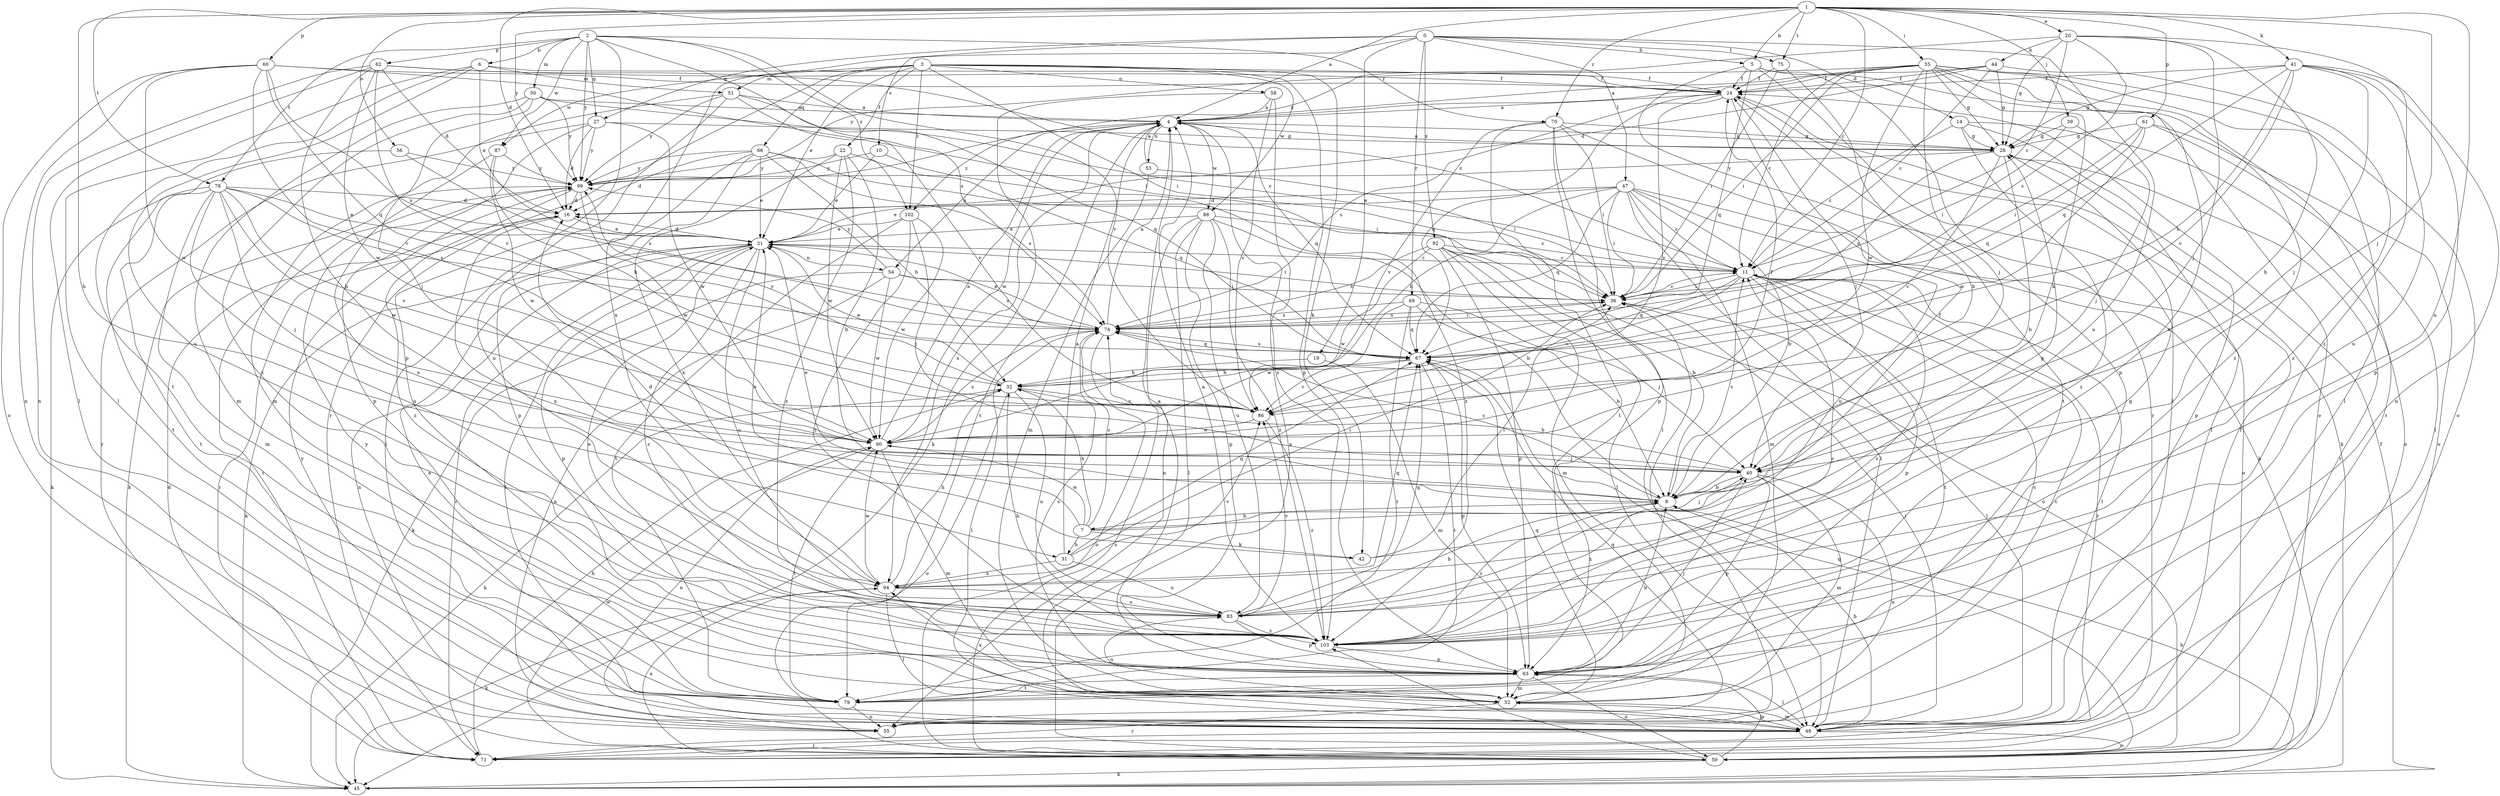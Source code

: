 strict digraph  {
0;
1;
2;
3;
4;
5;
6;
7;
8;
10;
11;
14;
16;
19;
20;
21;
22;
24;
27;
28;
31;
32;
35;
36;
39;
40;
41;
42;
44;
45;
47;
48;
50;
51;
52;
53;
54;
55;
56;
58;
59;
60;
61;
62;
63;
66;
67;
69;
70;
71;
74;
75;
78;
79;
83;
86;
87;
88;
90;
92;
94;
99;
102;
103;
0 -> 5  [label=b];
0 -> 10  [label=c];
0 -> 14  [label=d];
0 -> 19  [label=e];
0 -> 27  [label=g];
0 -> 47  [label=l];
0 -> 69  [label=r];
0 -> 75  [label=t];
0 -> 83  [label=u];
0 -> 92  [label=x];
0 -> 94  [label=x];
1 -> 4  [label=a];
1 -> 5  [label=b];
1 -> 11  [label=c];
1 -> 16  [label=d];
1 -> 20  [label=e];
1 -> 31  [label=h];
1 -> 35  [label=i];
1 -> 39  [label=j];
1 -> 40  [label=j];
1 -> 41  [label=k];
1 -> 56  [label=o];
1 -> 60  [label=p];
1 -> 61  [label=p];
1 -> 70  [label=r];
1 -> 75  [label=t];
1 -> 78  [label=t];
1 -> 83  [label=u];
1 -> 99  [label=y];
2 -> 6  [label=b];
2 -> 27  [label=g];
2 -> 50  [label=m];
2 -> 62  [label=p];
2 -> 63  [label=p];
2 -> 70  [label=r];
2 -> 74  [label=s];
2 -> 78  [label=t];
2 -> 86  [label=v];
2 -> 87  [label=w];
2 -> 99  [label=y];
2 -> 102  [label=z];
3 -> 21  [label=e];
3 -> 22  [label=f];
3 -> 24  [label=f];
3 -> 36  [label=i];
3 -> 42  [label=k];
3 -> 51  [label=m];
3 -> 58  [label=o];
3 -> 63  [label=p];
3 -> 66  [label=q];
3 -> 71  [label=r];
3 -> 87  [label=w];
3 -> 88  [label=w];
3 -> 102  [label=z];
4 -> 28  [label=g];
4 -> 53  [label=n];
4 -> 54  [label=n];
4 -> 67  [label=q];
4 -> 79  [label=t];
4 -> 88  [label=w];
4 -> 90  [label=w];
4 -> 94  [label=x];
4 -> 102  [label=z];
5 -> 24  [label=f];
5 -> 48  [label=l];
5 -> 59  [label=o];
5 -> 63  [label=p];
5 -> 67  [label=q];
5 -> 71  [label=r];
6 -> 21  [label=e];
6 -> 24  [label=f];
6 -> 48  [label=l];
6 -> 51  [label=m];
6 -> 79  [label=t];
6 -> 83  [label=u];
7 -> 21  [label=e];
7 -> 24  [label=f];
7 -> 31  [label=h];
7 -> 32  [label=h];
7 -> 40  [label=j];
7 -> 42  [label=k];
7 -> 74  [label=s];
7 -> 90  [label=w];
8 -> 7  [label=b];
8 -> 11  [label=c];
8 -> 21  [label=e];
8 -> 74  [label=s];
8 -> 103  [label=z];
10 -> 21  [label=e];
10 -> 99  [label=y];
10 -> 103  [label=z];
11 -> 36  [label=i];
11 -> 48  [label=l];
11 -> 63  [label=p];
11 -> 67  [label=q];
11 -> 71  [label=r];
11 -> 79  [label=t];
11 -> 86  [label=v];
11 -> 103  [label=z];
14 -> 11  [label=c];
14 -> 28  [label=g];
14 -> 48  [label=l];
14 -> 59  [label=o];
14 -> 103  [label=z];
16 -> 21  [label=e];
16 -> 71  [label=r];
16 -> 94  [label=x];
19 -> 32  [label=h];
19 -> 52  [label=m];
20 -> 8  [label=b];
20 -> 11  [label=c];
20 -> 28  [label=g];
20 -> 40  [label=j];
20 -> 44  [label=k];
20 -> 74  [label=s];
20 -> 99  [label=y];
20 -> 103  [label=z];
21 -> 11  [label=c];
21 -> 16  [label=d];
21 -> 36  [label=i];
21 -> 45  [label=k];
21 -> 48  [label=l];
21 -> 54  [label=n];
21 -> 55  [label=n];
21 -> 63  [label=p];
21 -> 71  [label=r];
21 -> 83  [label=u];
21 -> 103  [label=z];
22 -> 8  [label=b];
22 -> 67  [label=q];
22 -> 90  [label=w];
22 -> 94  [label=x];
22 -> 99  [label=y];
22 -> 103  [label=z];
24 -> 4  [label=a];
24 -> 40  [label=j];
24 -> 45  [label=k];
24 -> 67  [label=q];
24 -> 74  [label=s];
24 -> 79  [label=t];
24 -> 86  [label=v];
27 -> 16  [label=d];
27 -> 28  [label=g];
27 -> 63  [label=p];
27 -> 71  [label=r];
27 -> 90  [label=w];
27 -> 99  [label=y];
28 -> 4  [label=a];
28 -> 8  [label=b];
28 -> 63  [label=p];
28 -> 71  [label=r];
28 -> 74  [label=s];
28 -> 86  [label=v];
28 -> 99  [label=y];
31 -> 4  [label=a];
31 -> 36  [label=i];
31 -> 67  [label=q];
31 -> 83  [label=u];
31 -> 94  [label=x];
32 -> 21  [label=e];
32 -> 45  [label=k];
32 -> 59  [label=o];
32 -> 83  [label=u];
32 -> 86  [label=v];
32 -> 99  [label=y];
35 -> 4  [label=a];
35 -> 8  [label=b];
35 -> 11  [label=c];
35 -> 24  [label=f];
35 -> 28  [label=g];
35 -> 36  [label=i];
35 -> 40  [label=j];
35 -> 48  [label=l];
35 -> 59  [label=o];
35 -> 71  [label=r];
35 -> 90  [label=w];
35 -> 94  [label=x];
35 -> 99  [label=y];
35 -> 103  [label=z];
36 -> 11  [label=c];
36 -> 48  [label=l];
36 -> 74  [label=s];
39 -> 28  [label=g];
39 -> 36  [label=i];
39 -> 40  [label=j];
40 -> 8  [label=b];
40 -> 32  [label=h];
40 -> 52  [label=m];
40 -> 55  [label=n];
40 -> 63  [label=p];
40 -> 103  [label=z];
41 -> 24  [label=f];
41 -> 28  [label=g];
41 -> 32  [label=h];
41 -> 40  [label=j];
41 -> 55  [label=n];
41 -> 63  [label=p];
41 -> 67  [label=q];
41 -> 83  [label=u];
41 -> 86  [label=v];
42 -> 16  [label=d];
42 -> 28  [label=g];
42 -> 36  [label=i];
44 -> 4  [label=a];
44 -> 11  [label=c];
44 -> 16  [label=d];
44 -> 24  [label=f];
44 -> 28  [label=g];
44 -> 103  [label=z];
45 -> 8  [label=b];
45 -> 24  [label=f];
47 -> 8  [label=b];
47 -> 11  [label=c];
47 -> 16  [label=d];
47 -> 21  [label=e];
47 -> 32  [label=h];
47 -> 36  [label=i];
47 -> 48  [label=l];
47 -> 52  [label=m];
47 -> 59  [label=o];
47 -> 67  [label=q];
47 -> 83  [label=u];
48 -> 8  [label=b];
48 -> 36  [label=i];
48 -> 52  [label=m];
48 -> 59  [label=o];
48 -> 71  [label=r];
48 -> 99  [label=y];
50 -> 4  [label=a];
50 -> 11  [label=c];
50 -> 40  [label=j];
50 -> 52  [label=m];
50 -> 99  [label=y];
50 -> 103  [label=z];
51 -> 4  [label=a];
51 -> 52  [label=m];
51 -> 67  [label=q];
51 -> 83  [label=u];
51 -> 86  [label=v];
51 -> 99  [label=y];
52 -> 11  [label=c];
52 -> 48  [label=l];
52 -> 67  [label=q];
52 -> 71  [label=r];
52 -> 83  [label=u];
52 -> 94  [label=x];
53 -> 4  [label=a];
53 -> 36  [label=i];
53 -> 52  [label=m];
54 -> 36  [label=i];
54 -> 45  [label=k];
54 -> 55  [label=n];
54 -> 74  [label=s];
54 -> 90  [label=w];
54 -> 99  [label=y];
55 -> 11  [label=c];
55 -> 36  [label=i];
55 -> 67  [label=q];
56 -> 74  [label=s];
56 -> 79  [label=t];
56 -> 99  [label=y];
58 -> 4  [label=a];
58 -> 45  [label=k];
58 -> 86  [label=v];
58 -> 103  [label=z];
59 -> 4  [label=a];
59 -> 45  [label=k];
59 -> 63  [label=p];
59 -> 67  [label=q];
59 -> 74  [label=s];
59 -> 90  [label=w];
59 -> 94  [label=x];
59 -> 103  [label=z];
60 -> 24  [label=f];
60 -> 36  [label=i];
60 -> 55  [label=n];
60 -> 59  [label=o];
60 -> 67  [label=q];
60 -> 74  [label=s];
60 -> 86  [label=v];
60 -> 90  [label=w];
61 -> 28  [label=g];
61 -> 36  [label=i];
61 -> 48  [label=l];
61 -> 59  [label=o];
61 -> 67  [label=q];
61 -> 90  [label=w];
62 -> 8  [label=b];
62 -> 11  [label=c];
62 -> 16  [label=d];
62 -> 24  [label=f];
62 -> 48  [label=l];
62 -> 55  [label=n];
62 -> 86  [label=v];
62 -> 90  [label=w];
63 -> 4  [label=a];
63 -> 8  [label=b];
63 -> 40  [label=j];
63 -> 48  [label=l];
63 -> 52  [label=m];
63 -> 59  [label=o];
63 -> 74  [label=s];
63 -> 79  [label=t];
66 -> 16  [label=d];
66 -> 21  [label=e];
66 -> 32  [label=h];
66 -> 36  [label=i];
66 -> 48  [label=l];
66 -> 63  [label=p];
66 -> 74  [label=s];
66 -> 99  [label=y];
67 -> 32  [label=h];
67 -> 63  [label=p];
67 -> 74  [label=s];
67 -> 79  [label=t];
67 -> 86  [label=v];
69 -> 8  [label=b];
69 -> 40  [label=j];
69 -> 67  [label=q];
69 -> 74  [label=s];
69 -> 79  [label=t];
69 -> 90  [label=w];
70 -> 28  [label=g];
70 -> 36  [label=i];
70 -> 45  [label=k];
70 -> 48  [label=l];
70 -> 63  [label=p];
70 -> 79  [label=t];
70 -> 86  [label=v];
71 -> 16  [label=d];
71 -> 24  [label=f];
71 -> 32  [label=h];
74 -> 4  [label=a];
74 -> 21  [label=e];
74 -> 36  [label=i];
74 -> 48  [label=l];
74 -> 59  [label=o];
74 -> 67  [label=q];
75 -> 8  [label=b];
75 -> 24  [label=f];
75 -> 36  [label=i];
78 -> 16  [label=d];
78 -> 21  [label=e];
78 -> 40  [label=j];
78 -> 45  [label=k];
78 -> 52  [label=m];
78 -> 74  [label=s];
78 -> 79  [label=t];
78 -> 83  [label=u];
78 -> 86  [label=v];
78 -> 90  [label=w];
79 -> 21  [label=e];
79 -> 55  [label=n];
79 -> 99  [label=y];
83 -> 8  [label=b];
83 -> 63  [label=p];
83 -> 67  [label=q];
83 -> 86  [label=v];
83 -> 103  [label=z];
86 -> 90  [label=w];
86 -> 103  [label=z];
87 -> 32  [label=h];
87 -> 90  [label=w];
87 -> 94  [label=x];
87 -> 99  [label=y];
88 -> 8  [label=b];
88 -> 11  [label=c];
88 -> 21  [label=e];
88 -> 48  [label=l];
88 -> 55  [label=n];
88 -> 63  [label=p];
88 -> 83  [label=u];
88 -> 103  [label=z];
90 -> 4  [label=a];
90 -> 24  [label=f];
90 -> 40  [label=j];
90 -> 52  [label=m];
90 -> 55  [label=n];
90 -> 74  [label=s];
90 -> 79  [label=t];
92 -> 8  [label=b];
92 -> 11  [label=c];
92 -> 48  [label=l];
92 -> 52  [label=m];
92 -> 59  [label=o];
92 -> 63  [label=p];
92 -> 74  [label=s];
92 -> 90  [label=w];
94 -> 32  [label=h];
94 -> 45  [label=k];
94 -> 48  [label=l];
94 -> 67  [label=q];
94 -> 83  [label=u];
94 -> 86  [label=v];
94 -> 90  [label=w];
99 -> 16  [label=d];
99 -> 45  [label=k];
99 -> 71  [label=r];
99 -> 90  [label=w];
99 -> 103  [label=z];
102 -> 21  [label=e];
102 -> 40  [label=j];
102 -> 79  [label=t];
102 -> 90  [label=w];
102 -> 103  [label=z];
103 -> 4  [label=a];
103 -> 11  [label=c];
103 -> 21  [label=e];
103 -> 28  [label=g];
103 -> 32  [label=h];
103 -> 63  [label=p];
}
